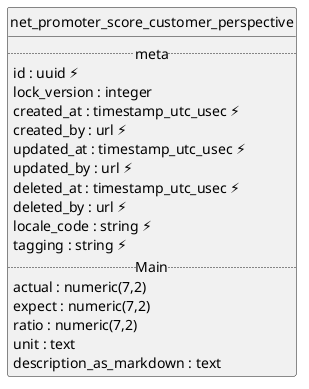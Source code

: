 @startuml uml
skinparam monochrome true
skinparam linetype ortho
hide circle

entity net_promoter_score_customer_perspective {
  .. meta ..
  id : uuid ⚡
  lock_version : integer
  created_at : timestamp_utc_usec ⚡
  created_by : url ⚡
  updated_at : timestamp_utc_usec ⚡
  updated_by : url ⚡
  deleted_at : timestamp_utc_usec ⚡
  deleted_by : url ⚡
  locale_code : string ⚡
  tagging : string ⚡
  .. Main ..
  actual : numeric(7,2)
  expect : numeric(7,2)
  ratio : numeric(7,2)
  unit : text
  description_as_markdown : text
}

@enduml
